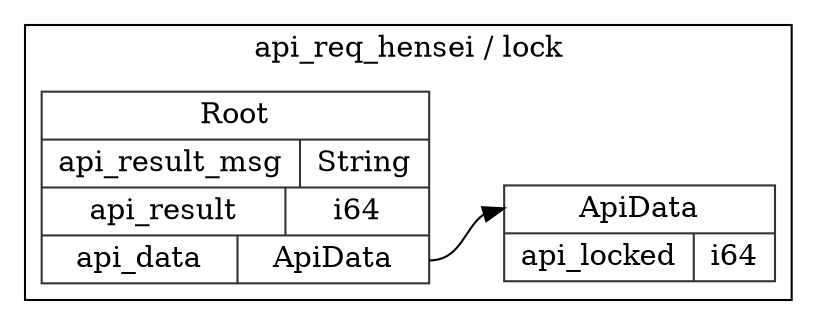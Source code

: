 digraph {
  rankdir=LR;
  subgraph cluster_0 {
    label="api_req_hensei / lock";
    node [style="filled", color=white, style="solid", color=gray20];
    api_req_hensei__lock__ApiData [label="<ApiData> ApiData  | { api_locked | <api_locked> i64 }", shape=record];
    api_req_hensei__lock__Root [label="<Root> Root  | { api_result_msg | <api_result_msg> String } | { api_result | <api_result> i64 } | { api_data | <api_data> ApiData }", shape=record];
    api_req_hensei__lock__Root:api_data:e -> api_req_hensei__lock__ApiData:ApiData:w;
  }
}
